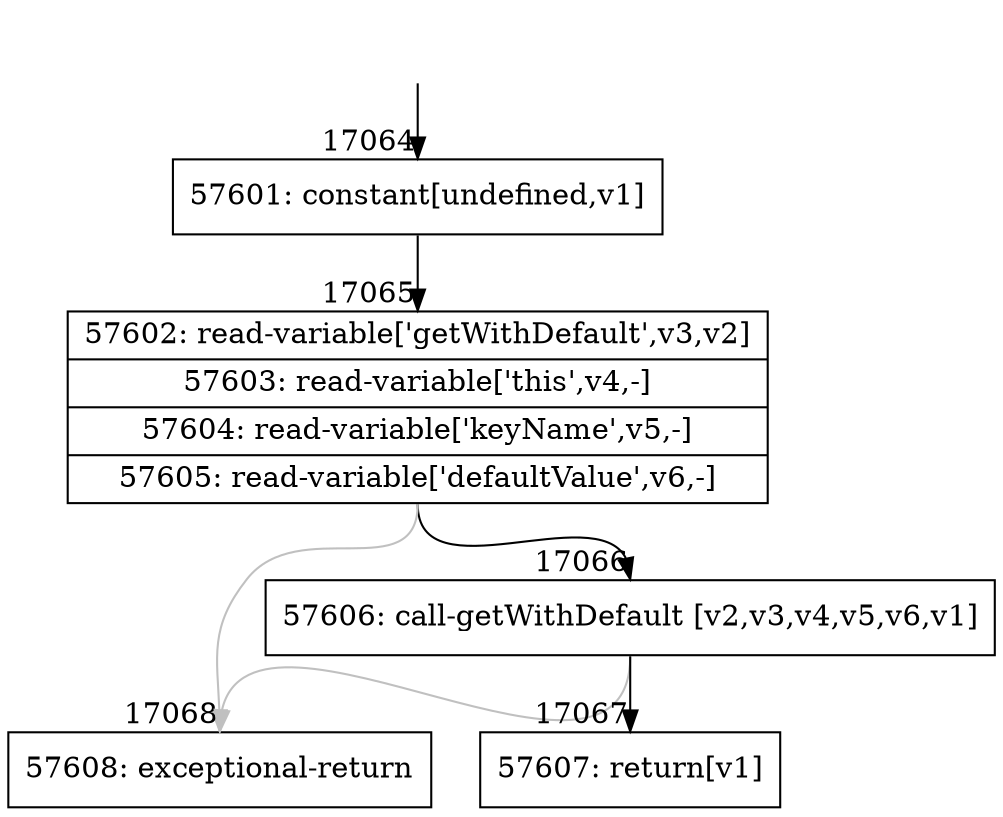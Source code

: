 digraph {
rankdir="TD"
BB_entry1467[shape=none,label=""];
BB_entry1467 -> BB17064 [tailport=s, headport=n, headlabel="    17064"]
BB17064 [shape=record label="{57601: constant[undefined,v1]}" ] 
BB17064 -> BB17065 [tailport=s, headport=n, headlabel="      17065"]
BB17065 [shape=record label="{57602: read-variable['getWithDefault',v3,v2]|57603: read-variable['this',v4,-]|57604: read-variable['keyName',v5,-]|57605: read-variable['defaultValue',v6,-]}" ] 
BB17065 -> BB17066 [tailport=s, headport=n, headlabel="      17066"]
BB17065 -> BB17068 [tailport=s, headport=n, color=gray, headlabel="      17068"]
BB17066 [shape=record label="{57606: call-getWithDefault [v2,v3,v4,v5,v6,v1]}" ] 
BB17066 -> BB17067 [tailport=s, headport=n, headlabel="      17067"]
BB17066 -> BB17068 [tailport=s, headport=n, color=gray]
BB17067 [shape=record label="{57607: return[v1]}" ] 
BB17068 [shape=record label="{57608: exceptional-return}" ] 
//#$~ 32392
}
